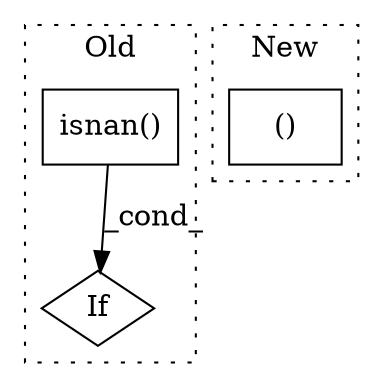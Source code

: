 digraph G {
subgraph cluster0 {
1 [label="isnan()" a="75" s="18059,18075" l="9,1" shape="box"];
3 [label="If" a="96" s="17950" l="3" shape="diamond"];
label = "Old";
style="dotted";
}
subgraph cluster1 {
2 [label="()" a="54" s="17378" l="28" shape="box"];
label = "New";
style="dotted";
}
1 -> 3 [label="_cond_"];
}